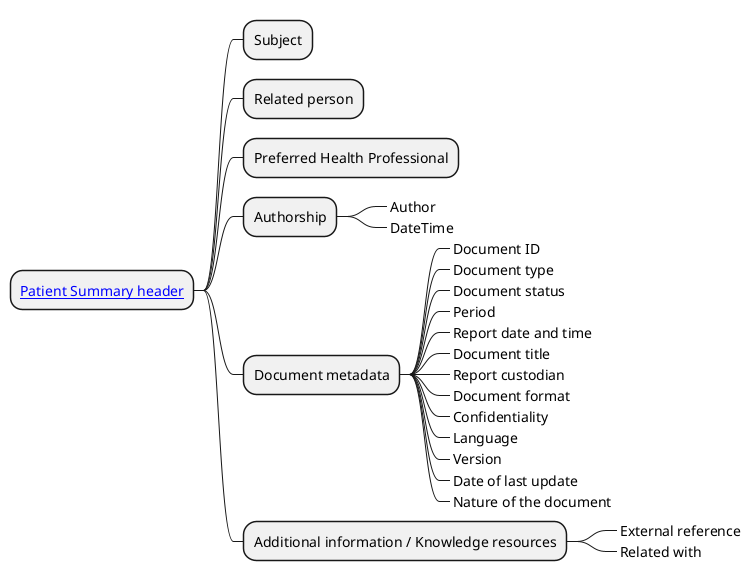 @startmindmap
skinparam topurl StructureDefinition-
* [[EHDSPatientSummaryHeader.html Patient Summary header]]
** Subject
** Related person
** Preferred Health Professional
** Authorship
***_ Author
***_ DateTime
** Document metadata
***_ Document ID
***_ Document type
***_ Document status
***_ Period
***_ Report date and time
***_ Document title
***_ Report custodian
***_ Document format
***_ Confidentiality
***_ Language
***_ Version
***_ Date of last update
***_ Nature of the document
** Additional information / Knowledge resources
***_ External reference
***_ Related with
@endmindmap